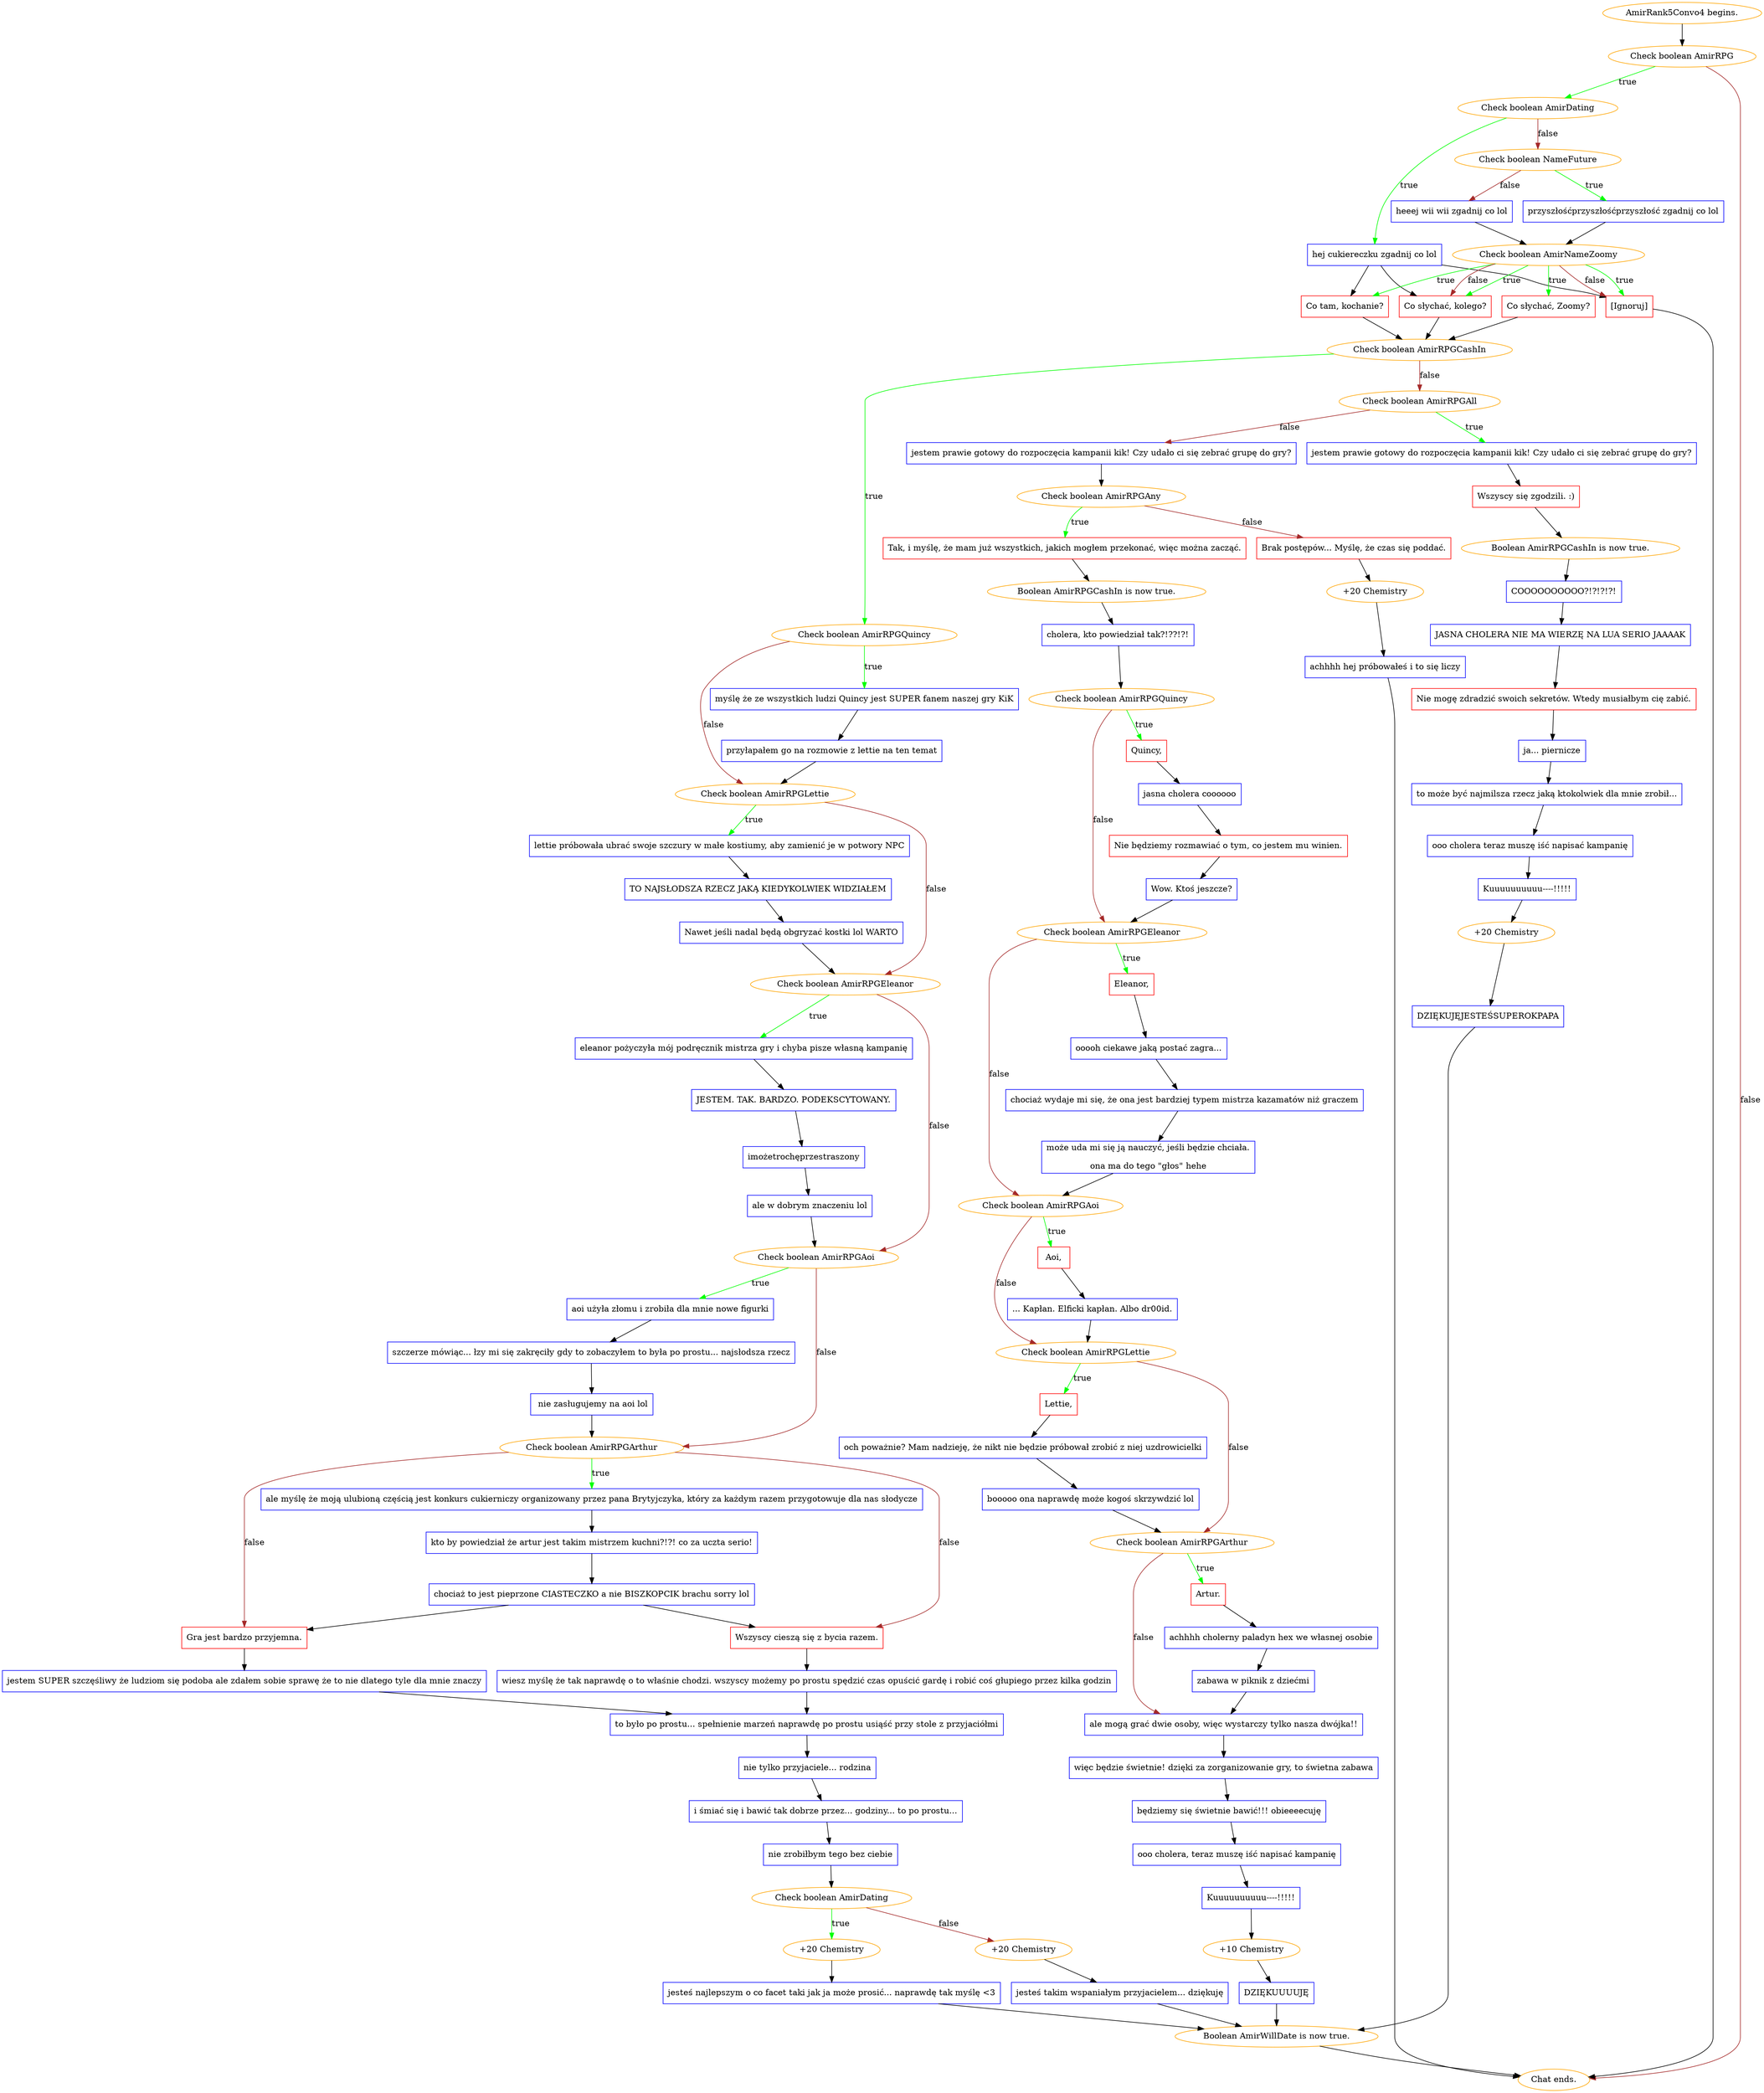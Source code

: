 digraph {
	"AmirRank5Convo4 begins." [color=orange];
		"AmirRank5Convo4 begins." -> j1873986939;
	j1873986939 [label="Check boolean AmirRPG",color=orange];
		j1873986939 -> j43191877 [label=true,color=green];
		j1873986939 -> "Chat ends." [label=false,color=brown];
	j43191877 [label="Check boolean AmirDating",color=orange];
		j43191877 -> j2190427785 [label=true,color=green];
		j43191877 -> j1671112374 [label=false,color=brown];
	"Chat ends." [color=orange];
	j2190427785 [label="hej cukiereczku zgadnij co lol",shape=box,color=blue];
		j2190427785 -> j612861167;
		j2190427785 -> j2061953413;
		j2190427785 -> j3747364732;
	j1671112374 [label="Check boolean NameFuture",color=orange];
		j1671112374 -> j3631395382 [label=true,color=green];
		j1671112374 -> j1707424596 [label=false,color=brown];
	j612861167 [label="Co tam, kochanie?",shape=box,color=red];
		j612861167 -> j2764744817;
	j2061953413 [label="Co słychać, kolego?",shape=box,color=red];
		j2061953413 -> j2764744817;
	j3747364732 [label="[Ignoruj]",shape=box,color=red];
		j3747364732 -> "Chat ends.";
	j3631395382 [label="przyszłośćprzyszłośćprzyszłość zgadnij co lol",shape=box,color=blue];
		j3631395382 -> j1659394248;
	j1707424596 [label="heeej wii wii zgadnij co lol",shape=box,color=blue];
		j1707424596 -> j1659394248;
	j2764744817 [label="Check boolean AmirRPGCashIn",color=orange];
		j2764744817 -> j24204605 [label=true,color=green];
		j2764744817 -> j1067821991 [label=false,color=brown];
	j1659394248 [label="Check boolean AmirNameZoomy",color=orange];
		j1659394248 -> j612861167 [label=true,color=green];
		j1659394248 -> j4239850795 [label=true,color=green];
		j1659394248 -> j2061953413 [label=true,color=green];
		j1659394248 -> j3747364732 [label=true,color=green];
		j1659394248 -> j2061953413 [label=false,color=brown];
		j1659394248 -> j3747364732 [label=false,color=brown];
	j24204605 [label="Check boolean AmirRPGQuincy",color=orange];
		j24204605 -> j3643962652 [label=true,color=green];
		j24204605 -> j3247779401 [label=false,color=brown];
	j1067821991 [label="Check boolean AmirRPGAll",color=orange];
		j1067821991 -> j3808658693 [label=true,color=green];
		j1067821991 -> j622738069 [label=false,color=brown];
	j4239850795 [label="Co słychać, Zoomy?",shape=box,color=red];
		j4239850795 -> j2764744817;
	j3643962652 [label="myślę że ze wszystkich ludzi Quincy jest SUPER fanem naszej gry KiK",shape=box,color=blue];
		j3643962652 -> j4161227475;
	j3247779401 [label="Check boolean AmirRPGLettie",color=orange];
		j3247779401 -> j3345529369 [label=true,color=green];
		j3247779401 -> j3931330636 [label=false,color=brown];
	j3808658693 [label="jestem prawie gotowy do rozpoczęcia kampanii kik! Czy udało ci się zebrać grupę do gry?",shape=box,color=blue];
		j3808658693 -> j1416335095;
	j622738069 [label="jestem prawie gotowy do rozpoczęcia kampanii kik! Czy udało ci się zebrać grupę do gry?",shape=box,color=blue];
		j622738069 -> j1807647523;
	j4161227475 [label="przyłapałem go na rozmowie z lettie na ten temat",shape=box,color=blue];
		j4161227475 -> j3247779401;
	j3345529369 [label="lettie próbowała ubrać swoje szczury w małe kostiumy, aby zamienić je w potwory NPC",shape=box,color=blue];
		j3345529369 -> j3199941512;
	j3931330636 [label="Check boolean AmirRPGEleanor",color=orange];
		j3931330636 -> j138415634 [label=true,color=green];
		j3931330636 -> j1934026461 [label=false,color=brown];
	j1416335095 [label="Wszyscy się zgodzili. :)",shape=box,color=red];
		j1416335095 -> j312549999;
	j1807647523 [label="Check boolean AmirRPGAny",color=orange];
		j1807647523 -> j2665741742 [label=true,color=green];
		j1807647523 -> j3489040922 [label=false,color=brown];
	j3199941512 [label="TO NAJSŁODSZA RZECZ JAKĄ KIEDYKOLWIEK WIDZIAŁEM",shape=box,color=blue];
		j3199941512 -> j2410645870;
	j138415634 [label="eleanor pożyczyła mój podręcznik mistrza gry i chyba pisze własną kampanię",shape=box,color=blue];
		j138415634 -> j2088016255;
	j1934026461 [label="Check boolean AmirRPGAoi",color=orange];
		j1934026461 -> j3342632827 [label=true,color=green];
		j1934026461 -> j2802485785 [label=false,color=brown];
	j312549999 [label="Boolean AmirRPGCashIn is now true.",color=orange];
		j312549999 -> j1555103080;
	j2665741742 [label="Tak, i myślę, że mam już wszystkich, jakich mogłem przekonać, więc można zacząć.",shape=box,color=red];
		j2665741742 -> j3124114869;
	j3489040922 [label="Brak postępów... Myślę, że czas się poddać.",shape=box,color=red];
		j3489040922 -> j1752855136;
	j2410645870 [label="Nawet jeśli nadal będą obgryzać kostki lol WARTO",shape=box,color=blue];
		j2410645870 -> j3931330636;
	j2088016255 [label="JESTEM. TAK. BARDZO. PODEKSCYTOWANY.",shape=box,color=blue];
		j2088016255 -> j2698186393;
	j3342632827 [label="aoi użyła złomu i zrobiła dla mnie nowe figurki",shape=box,color=blue];
		j3342632827 -> j684002314;
	j2802485785 [label="Check boolean AmirRPGArthur",color=orange];
		j2802485785 -> j712905425 [label=true,color=green];
		j2802485785 -> j3161836341 [label=false,color=brown];
		j2802485785 -> j4171772967 [label=false,color=brown];
	j1555103080 [label="COOOOOOOOOO?!?!?!?!",shape=box,color=blue];
		j1555103080 -> j2291519544;
	j3124114869 [label="Boolean AmirRPGCashIn is now true.",color=orange];
		j3124114869 -> j3721964807;
	j1752855136 [label="+20 Chemistry",color=orange];
		j1752855136 -> j1046060343;
	j2698186393 [label="imożetrochęprzestraszony",shape=box,color=blue];
		j2698186393 -> j146069310;
	j684002314 [label="szczerze mówiąc... łzy mi się zakręciły gdy to zobaczyłem to była po prostu... najsłodsza rzecz",shape=box,color=blue];
		j684002314 -> j1470165600;
	j712905425 [label="ale myślę że moją ulubioną częścią jest konkurs cukierniczy organizowany przez pana Brytyjczyka, który za każdym razem przygotowuje dla nas słodycze",shape=box,color=blue];
		j712905425 -> j2348491178;
	j3161836341 [label="Gra jest bardzo przyjemna.",shape=box,color=red];
		j3161836341 -> j3240210542;
	j4171772967 [label="Wszyscy cieszą się z bycia razem.",shape=box,color=red];
		j4171772967 -> j2457467984;
	j2291519544 [label="JASNA CHOLERA NIE MA WIERZĘ NA LUA SERIO JAAAAK",shape=box,color=blue];
		j2291519544 -> j1082290510;
	j3721964807 [label="cholera, kto powiedział tak?!??!?!",shape=box,color=blue];
		j3721964807 -> j652497461;
	j1046060343 [label="achhhh hej próbowałeś i to się liczy",shape=box,color=blue];
		j1046060343 -> "Chat ends.";
	j146069310 [label="ale w dobrym znaczeniu lol",shape=box,color=blue];
		j146069310 -> j1934026461;
	j1470165600 [label=" nie zasługujemy na aoi lol",shape=box,color=blue];
		j1470165600 -> j2802485785;
	j2348491178 [label="kto by powiedział że artur jest takim mistrzem kuchni?!?! co za uczta serio!",shape=box,color=blue];
		j2348491178 -> j189928168;
	j3240210542 [label="jestem SUPER szczęśliwy że ludziom się podoba ale zdałem sobie sprawę że to nie dlatego tyle dla mnie znaczy",shape=box,color=blue];
		j3240210542 -> j2169210697;
	j2457467984 [label="wiesz myślę że tak naprawdę o to właśnie chodzi. wszyscy możemy po prostu spędzić czas opuścić gardę i robić coś głupiego przez kilka godzin",shape=box,color=blue];
		j2457467984 -> j2169210697;
	j1082290510 [label="Nie mogę zdradzić swoich sekretów. Wtedy musiałbym cię zabić.",shape=box,color=red];
		j1082290510 -> j2114720731;
	j652497461 [label="Check boolean AmirRPGQuincy",color=orange];
		j652497461 -> j2874891214 [label=true,color=green];
		j652497461 -> j3007899053 [label=false,color=brown];
	j189928168 [label="chociaż to jest pieprzone CIASTECZKO a nie BISZKOPCIK brachu sorry lol",shape=box,color=blue];
		j189928168 -> j3161836341;
		j189928168 -> j4171772967;
	j2169210697 [label="to było po prostu... spełnienie marzeń naprawdę po prostu usiąść przy stole z przyjaciółmi",shape=box,color=blue];
		j2169210697 -> j2230798183;
	j2114720731 [label="ja... piernicze",shape=box,color=blue];
		j2114720731 -> j1434000052;
	j2874891214 [label="Quincy,",shape=box,color=red];
		j2874891214 -> j2954770185;
	j3007899053 [label="Check boolean AmirRPGEleanor",color=orange];
		j3007899053 -> j1890875658 [label=true,color=green];
		j3007899053 -> j999572931 [label=false,color=brown];
	j2230798183 [label="nie tylko przyjaciele... rodzina",shape=box,color=blue];
		j2230798183 -> j76932472;
	j1434000052 [label="to może być najmilsza rzecz jaką ktokolwiek dla mnie zrobił...",shape=box,color=blue];
		j1434000052 -> j625243905;
	j2954770185 [label="jasna cholera coooooo",shape=box,color=blue];
		j2954770185 -> j3936424925;
	j1890875658 [label="Eleanor,",shape=box,color=red];
		j1890875658 -> j2273190895;
	j999572931 [label="Check boolean AmirRPGAoi",color=orange];
		j999572931 -> j2875526057 [label=true,color=green];
		j999572931 -> j3747410780 [label=false,color=brown];
	j76932472 [label="i śmiać się i bawić tak dobrze przez... godziny... to po prostu...",shape=box,color=blue];
		j76932472 -> j2842083162;
	j625243905 [label="ooo cholera teraz muszę iść napisać kampanię",shape=box,color=blue];
		j625243905 -> j2951417702;
	j3936424925 [label="Nie będziemy rozmawiać o tym, co jestem mu winien.",shape=box,color=red];
		j3936424925 -> j2630529087;
	j2273190895 [label="ooooh ciekawe jaką postać zagra...",shape=box,color=blue];
		j2273190895 -> j3906793850;
	j2875526057 [label="Aoi,",shape=box,color=red];
		j2875526057 -> j2339021377;
	j3747410780 [label="Check boolean AmirRPGLettie",color=orange];
		j3747410780 -> j3433580458 [label=true,color=green];
		j3747410780 -> j2094063887 [label=false,color=brown];
	j2842083162 [label="nie zrobiłbym tego bez ciebie",shape=box,color=blue];
		j2842083162 -> j2285115828;
	j2951417702 [label="Kuuuuuuuuuu----!!!!!",shape=box,color=blue];
		j2951417702 -> j3053602304;
	j2630529087 [label="Wow. Ktoś jeszcze?",shape=box,color=blue];
		j2630529087 -> j3007899053;
	j3906793850 [label="chociaż wydaje mi się, że ona jest bardziej typem mistrza kazamatów niż graczem",shape=box,color=blue];
		j3906793850 -> j1748923743;
	j2339021377 [label="... Kapłan. Elficki kapłan. Albo dr00id.",shape=box,color=blue];
		j2339021377 -> j3747410780;
	j3433580458 [label="Lettie,",shape=box,color=red];
		j3433580458 -> j4235014772;
	j2094063887 [label="Check boolean AmirRPGArthur",color=orange];
		j2094063887 -> j372127586 [label=true,color=green];
		j2094063887 -> j2722229827 [label=false,color=brown];
	j2285115828 [label="Check boolean AmirDating",color=orange];
		j2285115828 -> j1797872319 [label=true,color=green];
		j2285115828 -> j511953621 [label=false,color=brown];
	j3053602304 [label="+20 Chemistry",color=orange];
		j3053602304 -> j1046994704;
	j1748923743 [label="może uda mi się ją nauczyć, jeśli będzie chciała.
ona ma do tego \"głos\" hehe",shape=box,color=blue];
		j1748923743 -> j999572931;
	j4235014772 [label="och poważnie? Mam nadzieję, że nikt nie będzie próbował zrobić z niej uzdrowicielki",shape=box,color=blue];
		j4235014772 -> j3383976148;
	j372127586 [label="Artur.",shape=box,color=red];
		j372127586 -> j1081927260;
	j2722229827 [label="ale mogą grać dwie osoby, więc wystarczy tylko nasza dwójka!!",shape=box,color=blue];
		j2722229827 -> j453258428;
	j1797872319 [label="+20 Chemistry",color=orange];
		j1797872319 -> j3378086479;
	j511953621 [label="+20 Chemistry",color=orange];
		j511953621 -> j2646123219;
	j1046994704 [label="DZIĘKUJĘJESTEŚSUPEROKPAPA",shape=box,color=blue];
		j1046994704 -> j1538486228;
	j3383976148 [label="booooo ona naprawdę może kogoś skrzywdzić lol",shape=box,color=blue];
		j3383976148 -> j2094063887;
	j1081927260 [label="achhhh cholerny paladyn hex we własnej osobie",shape=box,color=blue];
		j1081927260 -> j2133271281;
	j453258428 [label="więc będzie świetnie! dzięki za zorganizowanie gry, to świetna zabawa",shape=box,color=blue];
		j453258428 -> j181465358;
	j3378086479 [label="jesteś najlepszym o co facet taki jak ja może prosić... naprawdę tak myślę <3",shape=box,color=blue];
		j3378086479 -> j1538486228;
	j2646123219 [label="jesteś takim wspaniałym przyjacielem... dziękuję",shape=box,color=blue];
		j2646123219 -> j1538486228;
	j1538486228 [label="Boolean AmirWillDate is now true.",color=orange];
		j1538486228 -> "Chat ends.";
	j2133271281 [label="zabawa w piknik z dziećmi",shape=box,color=blue];
		j2133271281 -> j2722229827;
	j181465358 [label="będziemy się świetnie bawić!!! obieeeecuję",shape=box,color=blue];
		j181465358 -> j90590995;
	j90590995 [label="ooo cholera, teraz muszę iść napisać kampanię",shape=box,color=blue];
		j90590995 -> j1823221082;
	j1823221082 [label="Kuuuuuuuuuu----!!!!!",shape=box,color=blue];
		j1823221082 -> j2712980066;
	j2712980066 [label="+10 Chemistry",color=orange];
		j2712980066 -> j3192086395;
	j3192086395 [label="DZIĘKUUUUJĘ",shape=box,color=blue];
		j3192086395 -> j1538486228;
}
